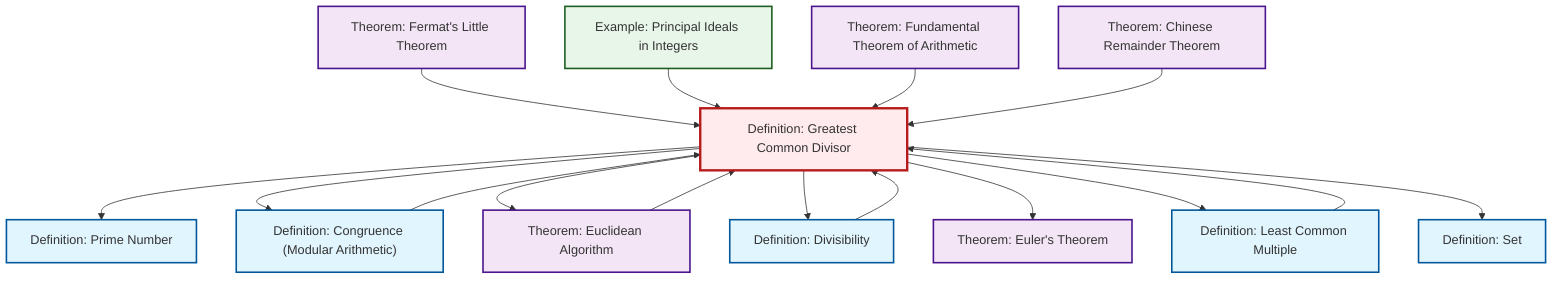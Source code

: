 graph TD
    classDef definition fill:#e1f5fe,stroke:#01579b,stroke-width:2px
    classDef theorem fill:#f3e5f5,stroke:#4a148c,stroke-width:2px
    classDef axiom fill:#fff3e0,stroke:#e65100,stroke-width:2px
    classDef example fill:#e8f5e9,stroke:#1b5e20,stroke-width:2px
    classDef current fill:#ffebee,stroke:#b71c1c,stroke-width:3px
    def-gcd["Definition: Greatest Common Divisor"]:::definition
    thm-euler["Theorem: Euler's Theorem"]:::theorem
    thm-fermat-little["Theorem: Fermat's Little Theorem"]:::theorem
    def-set["Definition: Set"]:::definition
    def-lcm["Definition: Least Common Multiple"]:::definition
    thm-fundamental-arithmetic["Theorem: Fundamental Theorem of Arithmetic"]:::theorem
    def-congruence["Definition: Congruence (Modular Arithmetic)"]:::definition
    ex-principal-ideal["Example: Principal Ideals in Integers"]:::example
    def-divisibility["Definition: Divisibility"]:::definition
    thm-chinese-remainder["Theorem: Chinese Remainder Theorem"]:::theorem
    def-prime["Definition: Prime Number"]:::definition
    thm-euclidean-algorithm["Theorem: Euclidean Algorithm"]:::theorem
    def-gcd --> def-prime
    def-gcd --> def-congruence
    thm-fermat-little --> def-gcd
    def-divisibility --> def-gcd
    def-congruence --> def-gcd
    def-gcd --> thm-euclidean-algorithm
    def-gcd --> def-divisibility
    def-gcd --> thm-euler
    ex-principal-ideal --> def-gcd
    thm-fundamental-arithmetic --> def-gcd
    def-lcm --> def-gcd
    thm-euclidean-algorithm --> def-gcd
    def-gcd --> def-lcm
    def-gcd --> def-set
    thm-chinese-remainder --> def-gcd
    class def-gcd current
